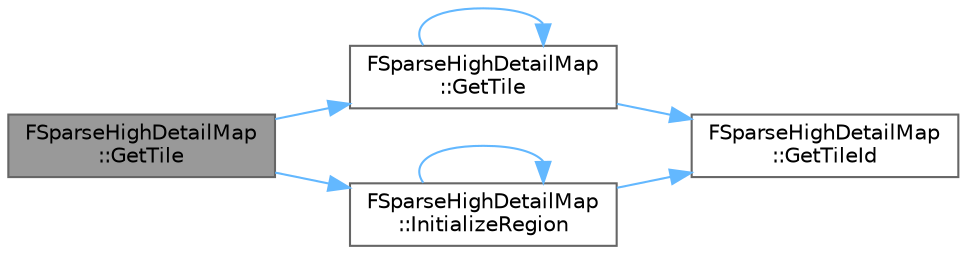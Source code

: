 digraph "FSparseHighDetailMap::GetTile"
{
 // INTERACTIVE_SVG=YES
 // LATEX_PDF_SIZE
  bgcolor="transparent";
  edge [fontname=Helvetica,fontsize=10,labelfontname=Helvetica,labelfontsize=10];
  node [fontname=Helvetica,fontsize=10,shape=box,height=0.2,width=0.4];
  rankdir="LR";
  Node1 [id="Node000001",label="FSparseHighDetailMap\l::GetTile",height=0.2,width=0.4,color="gray40", fillcolor="grey60", style="filled", fontcolor="black",tooltip=" "];
  Node1 -> Node2 [id="edge1_Node000001_Node000002",color="steelblue1",style="solid",tooltip=" "];
  Node2 [id="Node000002",label="FSparseHighDetailMap\l::GetTile",height=0.2,width=0.4,color="grey40", fillcolor="white", style="filled",URL="$d1/d85/classFSparseHighDetailMap.html#a28de33ae9b8ec42f29664f1e1192e4d5",tooltip=" "];
  Node2 -> Node2 [id="edge2_Node000002_Node000002",color="steelblue1",style="solid",tooltip=" "];
  Node2 -> Node3 [id="edge3_Node000002_Node000003",color="steelblue1",style="solid",tooltip=" "];
  Node3 [id="Node000003",label="FSparseHighDetailMap\l::GetTileId",height=0.2,width=0.4,color="grey40", fillcolor="white", style="filled",URL="$d1/d85/classFSparseHighDetailMap.html#ad180ae90a8836d5a4cfe1e9e7059a908",tooltip=" "];
  Node1 -> Node4 [id="edge4_Node000001_Node000004",color="steelblue1",style="solid",tooltip=" "];
  Node4 [id="Node000004",label="FSparseHighDetailMap\l::InitializeRegion",height=0.2,width=0.4,color="grey40", fillcolor="white", style="filled",URL="$d1/d85/classFSparseHighDetailMap.html#a43302870a8cbb24504279e9af61d9440",tooltip=" "];
  Node4 -> Node3 [id="edge5_Node000004_Node000003",color="steelblue1",style="solid",tooltip=" "];
  Node4 -> Node4 [id="edge6_Node000004_Node000004",color="steelblue1",style="solid",tooltip=" "];
}
